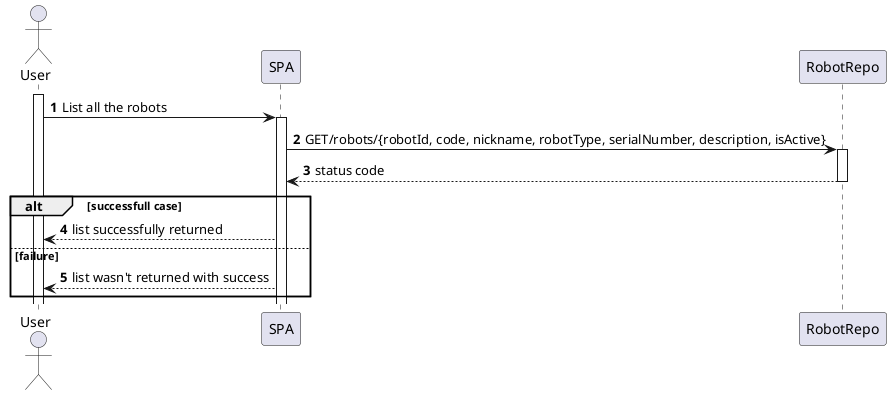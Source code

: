 @startuml
autonumber

Actor User
activate User
User -> SPA : List all the robots
activate SPA

SPA -> RobotRepo : GET/robots/{robotId, code, nickname, robotType, serialNumber, description, isActive}
activate RobotRepo

RobotRepo --> SPA : status code
deactivate RobotRepo

alt successfull case
    SPA --> User : list successfully returned
else failure
    SPA --> User : list wasn't returned with success
end

@enduml